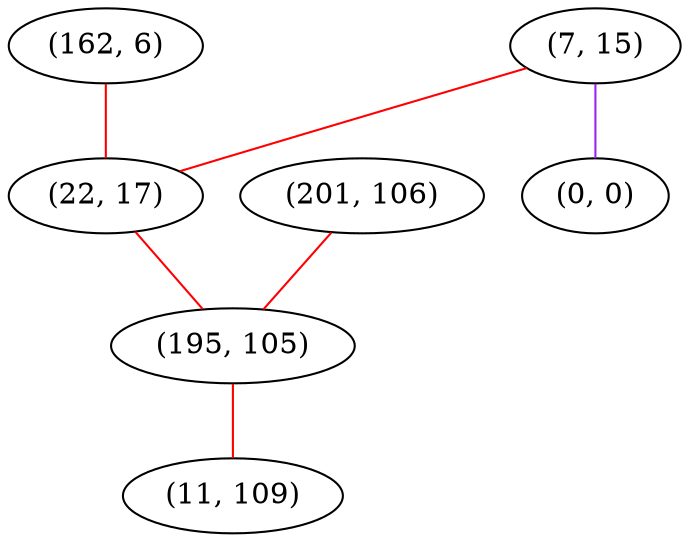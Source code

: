 graph "" {
"(162, 6)";
"(7, 15)";
"(22, 17)";
"(0, 0)";
"(201, 106)";
"(195, 105)";
"(11, 109)";
"(162, 6)" -- "(22, 17)"  [color=red, key=0, weight=1];
"(7, 15)" -- "(22, 17)"  [color=red, key=0, weight=1];
"(7, 15)" -- "(0, 0)"  [color=purple, key=0, weight=4];
"(22, 17)" -- "(195, 105)"  [color=red, key=0, weight=1];
"(201, 106)" -- "(195, 105)"  [color=red, key=0, weight=1];
"(195, 105)" -- "(11, 109)"  [color=red, key=0, weight=1];
}
